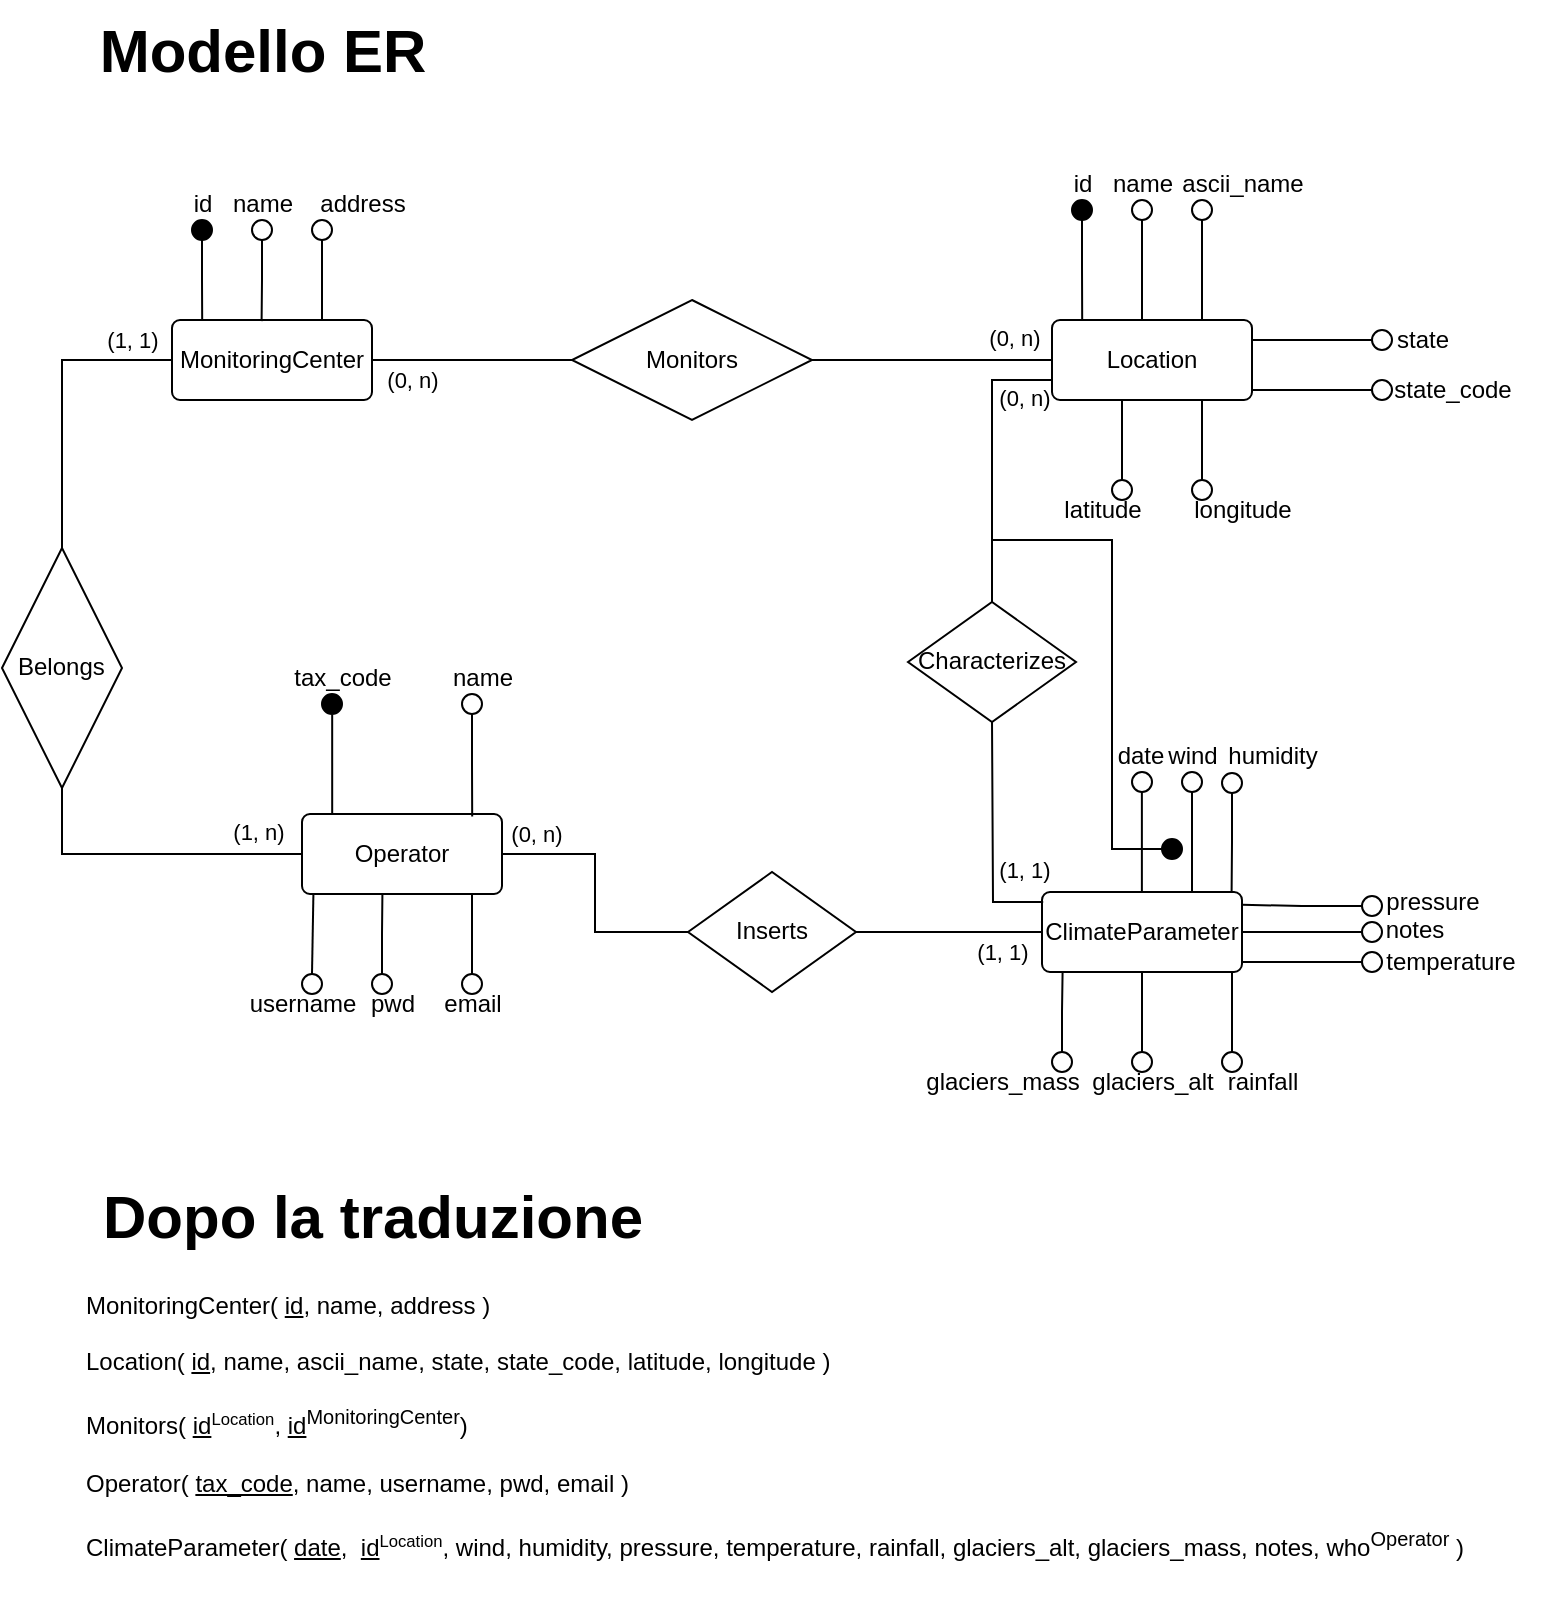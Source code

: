<mxfile version="24.5.3" type="device">
  <diagram name="Page-1" id="M2ygDt6AlS9Z4o8hw8gd">
    <mxGraphModel dx="1195" dy="1832" grid="0" gridSize="10" guides="1" tooltips="1" connect="1" arrows="1" fold="1" page="1" pageScale="1" pageWidth="850" pageHeight="1100" math="0" shadow="0">
      <root>
        <mxCell id="0" />
        <mxCell id="1" parent="0" />
        <mxCell id="RUyaik-9SG_c_EtYYQ1B-3" value="MonitoringCenter" style="rounded=1;arcSize=10;whiteSpace=wrap;html=1;align=center;" vertex="1" parent="1">
          <mxGeometry x="100" y="110" width="100" height="40" as="geometry" />
        </mxCell>
        <mxCell id="RUyaik-9SG_c_EtYYQ1B-5" value="Monitors" style="shape=rhombus;perimeter=rhombusPerimeter;whiteSpace=wrap;html=1;align=center;" vertex="1" parent="1">
          <mxGeometry x="300" y="100" width="120" height="60" as="geometry" />
        </mxCell>
        <mxCell id="RUyaik-9SG_c_EtYYQ1B-7" style="edgeStyle=orthogonalEdgeStyle;rounded=0;orthogonalLoop=1;jettySize=auto;html=1;entryX=1;entryY=0.5;entryDx=0;entryDy=0;endArrow=none;endFill=0;" edge="1" parent="1" source="RUyaik-9SG_c_EtYYQ1B-6" target="RUyaik-9SG_c_EtYYQ1B-5">
          <mxGeometry relative="1" as="geometry" />
        </mxCell>
        <mxCell id="RUyaik-9SG_c_EtYYQ1B-188" style="edgeStyle=orthogonalEdgeStyle;rounded=0;orthogonalLoop=1;jettySize=auto;html=1;exitX=0;exitY=0.75;exitDx=0;exitDy=0;entryX=1;entryY=0.5;entryDx=0;entryDy=0;endArrow=none;endFill=0;" edge="1" parent="1" source="RUyaik-9SG_c_EtYYQ1B-6" target="RUyaik-9SG_c_EtYYQ1B-187">
          <mxGeometry relative="1" as="geometry">
            <Array as="points">
              <mxPoint x="510" y="140" />
            </Array>
          </mxGeometry>
        </mxCell>
        <mxCell id="RUyaik-9SG_c_EtYYQ1B-6" value="Location" style="rounded=1;arcSize=10;whiteSpace=wrap;html=1;align=center;" vertex="1" parent="1">
          <mxGeometry x="540" y="110" width="100" height="40" as="geometry" />
        </mxCell>
        <mxCell id="RUyaik-9SG_c_EtYYQ1B-8" style="edgeStyle=orthogonalEdgeStyle;rounded=0;orthogonalLoop=1;jettySize=auto;html=1;endArrow=none;endFill=0;" edge="1" parent="1" source="RUyaik-9SG_c_EtYYQ1B-3">
          <mxGeometry relative="1" as="geometry">
            <mxPoint x="300" y="130" as="targetPoint" />
          </mxGeometry>
        </mxCell>
        <mxCell id="RUyaik-9SG_c_EtYYQ1B-9" value="(0, n)" style="edgeLabel;html=1;align=center;verticalAlign=middle;resizable=0;points=[];" vertex="1" connectable="0" parent="RUyaik-9SG_c_EtYYQ1B-8">
          <mxGeometry x="-0.52" y="-3" relative="1" as="geometry">
            <mxPoint x="-4" y="7" as="offset" />
          </mxGeometry>
        </mxCell>
        <mxCell id="RUyaik-9SG_c_EtYYQ1B-10" value="(0, n)" style="edgeLabel;html=1;align=center;verticalAlign=middle;resizable=0;points=[];" vertex="1" connectable="0" parent="1">
          <mxGeometry x="514.998" y="140" as="geometry">
            <mxPoint x="6" y="-21" as="offset" />
          </mxGeometry>
        </mxCell>
        <mxCell id="RUyaik-9SG_c_EtYYQ1B-11" value="" style="ellipse;whiteSpace=wrap;html=1;aspect=fixed;fillColor=#000000;" vertex="1" parent="1">
          <mxGeometry x="110" y="60" width="10" height="10" as="geometry" />
        </mxCell>
        <mxCell id="RUyaik-9SG_c_EtYYQ1B-12" style="edgeStyle=orthogonalEdgeStyle;rounded=0;orthogonalLoop=1;jettySize=auto;html=1;exitX=0.5;exitY=1;exitDx=0;exitDy=0;entryX=0.151;entryY=0.014;entryDx=0;entryDy=0;entryPerimeter=0;endArrow=none;endFill=0;" edge="1" parent="1" source="RUyaik-9SG_c_EtYYQ1B-11" target="RUyaik-9SG_c_EtYYQ1B-3">
          <mxGeometry relative="1" as="geometry" />
        </mxCell>
        <mxCell id="RUyaik-9SG_c_EtYYQ1B-15" value="id" style="text;html=1;align=center;verticalAlign=middle;resizable=0;points=[];autosize=1;strokeColor=none;fillColor=none;" vertex="1" parent="1">
          <mxGeometry x="100" y="37" width="30" height="30" as="geometry" />
        </mxCell>
        <mxCell id="RUyaik-9SG_c_EtYYQ1B-17" value="" style="ellipse;whiteSpace=wrap;html=1;aspect=fixed;fillColor=#FFFFFF;strokeColor=default;" vertex="1" parent="1">
          <mxGeometry x="140" y="60" width="10" height="10" as="geometry" />
        </mxCell>
        <mxCell id="RUyaik-9SG_c_EtYYQ1B-18" style="edgeStyle=orthogonalEdgeStyle;rounded=0;orthogonalLoop=1;jettySize=auto;html=1;exitX=0.5;exitY=1;exitDx=0;exitDy=0;entryX=0.448;entryY=0.014;entryDx=0;entryDy=0;entryPerimeter=0;endArrow=none;endFill=0;" edge="1" parent="1" source="RUyaik-9SG_c_EtYYQ1B-17" target="RUyaik-9SG_c_EtYYQ1B-3">
          <mxGeometry relative="1" as="geometry" />
        </mxCell>
        <mxCell id="RUyaik-9SG_c_EtYYQ1B-19" value="name" style="text;html=1;align=center;verticalAlign=middle;resizable=0;points=[];autosize=1;strokeColor=none;fillColor=none;" vertex="1" parent="1">
          <mxGeometry x="120" y="37" width="50" height="30" as="geometry" />
        </mxCell>
        <mxCell id="RUyaik-9SG_c_EtYYQ1B-22" style="edgeStyle=orthogonalEdgeStyle;rounded=0;orthogonalLoop=1;jettySize=auto;html=1;exitX=0.5;exitY=1;exitDx=0;exitDy=0;entryX=0.75;entryY=0;entryDx=0;entryDy=0;endArrow=none;endFill=0;" edge="1" parent="1" source="RUyaik-9SG_c_EtYYQ1B-21" target="RUyaik-9SG_c_EtYYQ1B-3">
          <mxGeometry relative="1" as="geometry" />
        </mxCell>
        <mxCell id="RUyaik-9SG_c_EtYYQ1B-21" value="" style="ellipse;whiteSpace=wrap;html=1;aspect=fixed;fillColor=#FFFFFF;" vertex="1" parent="1">
          <mxGeometry x="170" y="60" width="10" height="10" as="geometry" />
        </mxCell>
        <mxCell id="RUyaik-9SG_c_EtYYQ1B-23" value="address" style="text;html=1;align=center;verticalAlign=middle;resizable=0;points=[];autosize=1;strokeColor=none;fillColor=none;" vertex="1" parent="1">
          <mxGeometry x="160" y="37" width="70" height="30" as="geometry" />
        </mxCell>
        <mxCell id="RUyaik-9SG_c_EtYYQ1B-24" value="" style="ellipse;whiteSpace=wrap;html=1;aspect=fixed;fillColor=#000000;" vertex="1" parent="1">
          <mxGeometry x="550" y="50" width="10" height="10" as="geometry" />
        </mxCell>
        <mxCell id="RUyaik-9SG_c_EtYYQ1B-25" value="id" style="text;html=1;align=center;verticalAlign=middle;resizable=0;points=[];autosize=1;strokeColor=none;fillColor=none;" vertex="1" parent="1">
          <mxGeometry x="540" y="27" width="30" height="30" as="geometry" />
        </mxCell>
        <mxCell id="RUyaik-9SG_c_EtYYQ1B-26" value="" style="ellipse;whiteSpace=wrap;html=1;aspect=fixed;fillColor=#FFFFFF;strokeColor=default;" vertex="1" parent="1">
          <mxGeometry x="580" y="50" width="10" height="10" as="geometry" />
        </mxCell>
        <mxCell id="RUyaik-9SG_c_EtYYQ1B-27" value="name" style="text;html=1;align=center;verticalAlign=middle;resizable=0;points=[];autosize=1;strokeColor=none;fillColor=none;" vertex="1" parent="1">
          <mxGeometry x="560" y="27" width="50" height="30" as="geometry" />
        </mxCell>
        <mxCell id="RUyaik-9SG_c_EtYYQ1B-32" style="edgeStyle=orthogonalEdgeStyle;rounded=0;orthogonalLoop=1;jettySize=auto;html=1;exitX=0.5;exitY=1;exitDx=0;exitDy=0;entryX=0.75;entryY=0;entryDx=0;entryDy=0;endArrow=none;endFill=0;" edge="1" parent="1" source="RUyaik-9SG_c_EtYYQ1B-28" target="RUyaik-9SG_c_EtYYQ1B-6">
          <mxGeometry relative="1" as="geometry" />
        </mxCell>
        <mxCell id="RUyaik-9SG_c_EtYYQ1B-28" value="" style="ellipse;whiteSpace=wrap;html=1;aspect=fixed;fillColor=#FFFFFF;" vertex="1" parent="1">
          <mxGeometry x="610" y="50" width="10" height="10" as="geometry" />
        </mxCell>
        <mxCell id="RUyaik-9SG_c_EtYYQ1B-29" value="ascii_name" style="text;html=1;align=center;verticalAlign=middle;resizable=0;points=[];autosize=1;strokeColor=none;fillColor=none;" vertex="1" parent="1">
          <mxGeometry x="595" y="27" width="80" height="30" as="geometry" />
        </mxCell>
        <mxCell id="RUyaik-9SG_c_EtYYQ1B-30" style="edgeStyle=orthogonalEdgeStyle;rounded=0;orthogonalLoop=1;jettySize=auto;html=1;entryX=0.151;entryY=0;entryDx=0;entryDy=0;entryPerimeter=0;endArrow=none;endFill=0;" edge="1" parent="1" source="RUyaik-9SG_c_EtYYQ1B-25" target="RUyaik-9SG_c_EtYYQ1B-6">
          <mxGeometry relative="1" as="geometry" />
        </mxCell>
        <mxCell id="RUyaik-9SG_c_EtYYQ1B-31" style="edgeStyle=orthogonalEdgeStyle;rounded=0;orthogonalLoop=1;jettySize=auto;html=1;endArrow=none;endFill=0;" edge="1" parent="1">
          <mxGeometry relative="1" as="geometry">
            <mxPoint x="585" y="60" as="sourcePoint" />
            <mxPoint x="585" y="110" as="targetPoint" />
          </mxGeometry>
        </mxCell>
        <mxCell id="RUyaik-9SG_c_EtYYQ1B-36" value="" style="ellipse;whiteSpace=wrap;html=1;aspect=fixed;fillColor=#FFFFFF;strokeColor=default;" vertex="1" parent="1">
          <mxGeometry x="700" y="115" width="10" height="10" as="geometry" />
        </mxCell>
        <mxCell id="RUyaik-9SG_c_EtYYQ1B-37" style="edgeStyle=orthogonalEdgeStyle;rounded=0;orthogonalLoop=1;jettySize=auto;html=1;endArrow=none;endFill=0;exitX=0;exitY=0.5;exitDx=0;exitDy=0;entryX=1;entryY=0.5;entryDx=0;entryDy=0;" edge="1" parent="1" source="RUyaik-9SG_c_EtYYQ1B-36">
          <mxGeometry relative="1" as="geometry">
            <mxPoint x="705" y="70" as="sourcePoint" />
            <mxPoint x="640" y="120" as="targetPoint" />
          </mxGeometry>
        </mxCell>
        <mxCell id="RUyaik-9SG_c_EtYYQ1B-39" value="state" style="text;html=1;align=center;verticalAlign=middle;resizable=0;points=[];autosize=1;strokeColor=none;fillColor=none;" vertex="1" parent="1">
          <mxGeometry x="700" y="105" width="50" height="30" as="geometry" />
        </mxCell>
        <mxCell id="RUyaik-9SG_c_EtYYQ1B-40" value="" style="ellipse;whiteSpace=wrap;html=1;aspect=fixed;fillColor=#FFFFFF;strokeColor=default;" vertex="1" parent="1">
          <mxGeometry x="700" y="140" width="10" height="10" as="geometry" />
        </mxCell>
        <mxCell id="RUyaik-9SG_c_EtYYQ1B-41" style="edgeStyle=orthogonalEdgeStyle;rounded=0;orthogonalLoop=1;jettySize=auto;html=1;endArrow=none;endFill=0;exitX=0;exitY=0.5;exitDx=0;exitDy=0;" edge="1" parent="1" source="RUyaik-9SG_c_EtYYQ1B-40">
          <mxGeometry relative="1" as="geometry">
            <mxPoint x="705" y="95" as="sourcePoint" />
            <mxPoint x="640" y="145" as="targetPoint" />
          </mxGeometry>
        </mxCell>
        <mxCell id="RUyaik-9SG_c_EtYYQ1B-44" value="state_code" style="text;html=1;align=center;verticalAlign=middle;resizable=0;points=[];autosize=1;strokeColor=none;fillColor=none;" vertex="1" parent="1">
          <mxGeometry x="700" y="130" width="80" height="30" as="geometry" />
        </mxCell>
        <mxCell id="RUyaik-9SG_c_EtYYQ1B-46" value="" style="ellipse;whiteSpace=wrap;html=1;aspect=fixed;fillColor=#FFFFFF;strokeColor=default;" vertex="1" parent="1">
          <mxGeometry x="570" y="190" width="10" height="10" as="geometry" />
        </mxCell>
        <mxCell id="RUyaik-9SG_c_EtYYQ1B-47" style="edgeStyle=orthogonalEdgeStyle;rounded=0;orthogonalLoop=1;jettySize=auto;html=1;entryX=0.35;entryY=1;entryDx=0;entryDy=0;entryPerimeter=0;endArrow=none;endFill=0;" edge="1" parent="1" source="RUyaik-9SG_c_EtYYQ1B-46" target="RUyaik-9SG_c_EtYYQ1B-6">
          <mxGeometry relative="1" as="geometry" />
        </mxCell>
        <mxCell id="RUyaik-9SG_c_EtYYQ1B-49" style="edgeStyle=orthogonalEdgeStyle;rounded=0;orthogonalLoop=1;jettySize=auto;html=1;entryX=0.75;entryY=1;entryDx=0;entryDy=0;endArrow=none;endFill=0;" edge="1" parent="1" source="RUyaik-9SG_c_EtYYQ1B-48" target="RUyaik-9SG_c_EtYYQ1B-6">
          <mxGeometry relative="1" as="geometry" />
        </mxCell>
        <mxCell id="RUyaik-9SG_c_EtYYQ1B-48" value="" style="ellipse;whiteSpace=wrap;html=1;aspect=fixed;fillColor=#FFFFFF;strokeColor=default;" vertex="1" parent="1">
          <mxGeometry x="610" y="190" width="10" height="10" as="geometry" />
        </mxCell>
        <mxCell id="RUyaik-9SG_c_EtYYQ1B-50" value="latitude" style="text;html=1;align=center;verticalAlign=middle;resizable=0;points=[];autosize=1;strokeColor=none;fillColor=none;" vertex="1" parent="1">
          <mxGeometry x="535" y="190" width="60" height="30" as="geometry" />
        </mxCell>
        <mxCell id="RUyaik-9SG_c_EtYYQ1B-51" value="longitude" style="text;html=1;align=center;verticalAlign=middle;resizable=0;points=[];autosize=1;strokeColor=none;fillColor=none;" vertex="1" parent="1">
          <mxGeometry x="600" y="190" width="70" height="30" as="geometry" />
        </mxCell>
        <mxCell id="RUyaik-9SG_c_EtYYQ1B-140" style="edgeStyle=orthogonalEdgeStyle;rounded=0;orthogonalLoop=1;jettySize=auto;html=1;exitX=0;exitY=0.5;exitDx=0;exitDy=0;entryX=0;entryY=0.5;entryDx=0;entryDy=0;endArrow=none;endFill=0;" edge="1" parent="1" source="RUyaik-9SG_c_EtYYQ1B-115" target="RUyaik-9SG_c_EtYYQ1B-139">
          <mxGeometry relative="1" as="geometry" />
        </mxCell>
        <mxCell id="RUyaik-9SG_c_EtYYQ1B-202" value="(1, n)" style="edgeLabel;html=1;align=center;verticalAlign=middle;resizable=0;points=[];" vertex="1" connectable="0" parent="RUyaik-9SG_c_EtYYQ1B-140">
          <mxGeometry x="-0.684" y="-2" relative="1" as="geometry">
            <mxPoint x="4" y="-9" as="offset" />
          </mxGeometry>
        </mxCell>
        <mxCell id="RUyaik-9SG_c_EtYYQ1B-115" value="Operator" style="rounded=1;arcSize=10;whiteSpace=wrap;html=1;align=center;" vertex="1" parent="1">
          <mxGeometry x="165" y="357" width="100" height="40" as="geometry" />
        </mxCell>
        <mxCell id="RUyaik-9SG_c_EtYYQ1B-117" value="" style="ellipse;whiteSpace=wrap;html=1;aspect=fixed;fillColor=#000000;" vertex="1" parent="1">
          <mxGeometry x="175" y="297" width="10" height="10" as="geometry" />
        </mxCell>
        <mxCell id="RUyaik-9SG_c_EtYYQ1B-119" value="" style="ellipse;whiteSpace=wrap;html=1;aspect=fixed;fillColor=#FFFFFF;strokeColor=default;" vertex="1" parent="1">
          <mxGeometry x="245" y="297" width="10" height="10" as="geometry" />
        </mxCell>
        <mxCell id="RUyaik-9SG_c_EtYYQ1B-120" value="name" style="text;html=1;align=center;verticalAlign=middle;resizable=0;points=[];autosize=1;strokeColor=none;fillColor=none;" vertex="1" parent="1">
          <mxGeometry x="230" y="274" width="50" height="30" as="geometry" />
        </mxCell>
        <mxCell id="RUyaik-9SG_c_EtYYQ1B-123" value="tax_code" style="text;html=1;align=center;verticalAlign=middle;resizable=0;points=[];autosize=1;strokeColor=none;fillColor=none;" vertex="1" parent="1">
          <mxGeometry x="150" y="274" width="70" height="30" as="geometry" />
        </mxCell>
        <mxCell id="RUyaik-9SG_c_EtYYQ1B-124" style="edgeStyle=orthogonalEdgeStyle;rounded=0;orthogonalLoop=1;jettySize=auto;html=1;entryX=0.151;entryY=0;entryDx=0;entryDy=0;entryPerimeter=0;endArrow=none;endFill=0;exitX=0.509;exitY=1.037;exitDx=0;exitDy=0;exitPerimeter=0;" edge="1" parent="1" source="RUyaik-9SG_c_EtYYQ1B-117" target="RUyaik-9SG_c_EtYYQ1B-115">
          <mxGeometry relative="1" as="geometry">
            <mxPoint x="180" y="314" as="sourcePoint" />
          </mxGeometry>
        </mxCell>
        <mxCell id="RUyaik-9SG_c_EtYYQ1B-125" style="edgeStyle=orthogonalEdgeStyle;rounded=0;orthogonalLoop=1;jettySize=auto;html=1;endArrow=none;endFill=0;exitX=0.5;exitY=1;exitDx=0;exitDy=0;entryX=0.851;entryY=0.031;entryDx=0;entryDy=0;entryPerimeter=0;" edge="1" parent="1" source="RUyaik-9SG_c_EtYYQ1B-119" target="RUyaik-9SG_c_EtYYQ1B-115">
          <mxGeometry relative="1" as="geometry">
            <mxPoint x="210" y="307" as="sourcePoint" />
            <mxPoint x="210" y="357" as="targetPoint" />
            <Array as="points" />
          </mxGeometry>
        </mxCell>
        <mxCell id="RUyaik-9SG_c_EtYYQ1B-126" value="" style="ellipse;whiteSpace=wrap;html=1;aspect=fixed;fillColor=#FFFFFF;strokeColor=default;" vertex="1" parent="1">
          <mxGeometry x="245" y="437" width="10" height="10" as="geometry" />
        </mxCell>
        <mxCell id="RUyaik-9SG_c_EtYYQ1B-127" style="edgeStyle=orthogonalEdgeStyle;rounded=0;orthogonalLoop=1;jettySize=auto;html=1;endArrow=none;endFill=0;exitX=0.5;exitY=0;exitDx=0;exitDy=0;entryX=0.85;entryY=0.999;entryDx=0;entryDy=0;entryPerimeter=0;" edge="1" parent="1" source="RUyaik-9SG_c_EtYYQ1B-126" target="RUyaik-9SG_c_EtYYQ1B-115">
          <mxGeometry relative="1" as="geometry">
            <mxPoint x="330" y="317" as="sourcePoint" />
            <mxPoint x="265" y="367" as="targetPoint" />
          </mxGeometry>
        </mxCell>
        <mxCell id="RUyaik-9SG_c_EtYYQ1B-128" value="email" style="text;html=1;align=center;verticalAlign=middle;resizable=0;points=[];autosize=1;strokeColor=none;fillColor=none;" vertex="1" parent="1">
          <mxGeometry x="225" y="437" width="50" height="30" as="geometry" />
        </mxCell>
        <mxCell id="RUyaik-9SG_c_EtYYQ1B-129" value="" style="ellipse;whiteSpace=wrap;html=1;aspect=fixed;fillColor=#FFFFFF;strokeColor=default;" vertex="1" parent="1">
          <mxGeometry x="165" y="437" width="10" height="10" as="geometry" />
        </mxCell>
        <mxCell id="RUyaik-9SG_c_EtYYQ1B-130" style="edgeStyle=orthogonalEdgeStyle;rounded=0;orthogonalLoop=1;jettySize=auto;html=1;endArrow=none;endFill=0;exitX=0.5;exitY=0;exitDx=0;exitDy=0;entryX=0.057;entryY=1.004;entryDx=0;entryDy=0;entryPerimeter=0;" edge="1" parent="1" source="RUyaik-9SG_c_EtYYQ1B-129" target="RUyaik-9SG_c_EtYYQ1B-115">
          <mxGeometry relative="1" as="geometry">
            <mxPoint x="190" y="440" as="sourcePoint" />
            <mxPoint x="265" y="392" as="targetPoint" />
            <Array as="points">
              <mxPoint x="170" y="437" />
              <mxPoint x="170" y="397" />
            </Array>
          </mxGeometry>
        </mxCell>
        <mxCell id="RUyaik-9SG_c_EtYYQ1B-131" value="username" style="text;html=1;align=center;verticalAlign=middle;resizable=0;points=[];autosize=1;strokeColor=none;fillColor=none;" vertex="1" parent="1">
          <mxGeometry x="125" y="437" width="80" height="30" as="geometry" />
        </mxCell>
        <mxCell id="RUyaik-9SG_c_EtYYQ1B-134" style="edgeStyle=orthogonalEdgeStyle;rounded=0;orthogonalLoop=1;jettySize=auto;html=1;entryX=0.402;entryY=1.009;entryDx=0;entryDy=0;endArrow=none;endFill=0;entryPerimeter=0;" edge="1" parent="1" source="RUyaik-9SG_c_EtYYQ1B-135" target="RUyaik-9SG_c_EtYYQ1B-115">
          <mxGeometry relative="1" as="geometry" />
        </mxCell>
        <mxCell id="RUyaik-9SG_c_EtYYQ1B-135" value="" style="ellipse;whiteSpace=wrap;html=1;aspect=fixed;fillColor=#FFFFFF;strokeColor=default;" vertex="1" parent="1">
          <mxGeometry x="200" y="437" width="10" height="10" as="geometry" />
        </mxCell>
        <mxCell id="RUyaik-9SG_c_EtYYQ1B-137" value="pwd" style="text;html=1;align=center;verticalAlign=middle;resizable=0;points=[];autosize=1;strokeColor=none;fillColor=none;" vertex="1" parent="1">
          <mxGeometry x="185" y="437" width="50" height="30" as="geometry" />
        </mxCell>
        <mxCell id="RUyaik-9SG_c_EtYYQ1B-141" style="edgeStyle=orthogonalEdgeStyle;rounded=0;orthogonalLoop=1;jettySize=auto;html=1;exitX=1;exitY=0.5;exitDx=0;exitDy=0;entryX=0;entryY=0.5;entryDx=0;entryDy=0;endArrow=none;endFill=0;" edge="1" parent="1" source="RUyaik-9SG_c_EtYYQ1B-139" target="RUyaik-9SG_c_EtYYQ1B-3">
          <mxGeometry relative="1" as="geometry">
            <mxPoint x="90" y="130" as="targetPoint" />
          </mxGeometry>
        </mxCell>
        <mxCell id="RUyaik-9SG_c_EtYYQ1B-203" value="(1, 1)" style="edgeLabel;html=1;align=center;verticalAlign=middle;resizable=0;points=[];" vertex="1" connectable="0" parent="RUyaik-9SG_c_EtYYQ1B-141">
          <mxGeometry x="0.723" relative="1" as="geometry">
            <mxPoint y="-10" as="offset" />
          </mxGeometry>
        </mxCell>
        <mxCell id="RUyaik-9SG_c_EtYYQ1B-139" value="Belongs" style="shape=rhombus;perimeter=rhombusPerimeter;whiteSpace=wrap;html=1;align=center;rotation=-90;textDirection=vertical-rl;" vertex="1" parent="1">
          <mxGeometry x="-15" y="254" width="120" height="60" as="geometry" />
        </mxCell>
        <mxCell id="RUyaik-9SG_c_EtYYQ1B-148" value="&lt;b&gt;&lt;font style=&quot;font-size: 30px;&quot;&gt;Modello ER&lt;/font&gt;&lt;/b&gt;" style="text;html=1;align=center;verticalAlign=middle;resizable=0;points=[];autosize=1;strokeColor=none;fillColor=none;" vertex="1" parent="1">
          <mxGeometry x="50" y="-50" width="190" height="50" as="geometry" />
        </mxCell>
        <mxCell id="RUyaik-9SG_c_EtYYQ1B-150" value="ClimateParameter" style="rounded=1;arcSize=10;whiteSpace=wrap;html=1;align=center;" vertex="1" parent="1">
          <mxGeometry x="535" y="396" width="100" height="40" as="geometry" />
        </mxCell>
        <mxCell id="RUyaik-9SG_c_EtYYQ1B-154" value="" style="ellipse;whiteSpace=wrap;html=1;aspect=fixed;fillColor=#FFFFFF;strokeColor=default;" vertex="1" parent="1">
          <mxGeometry x="580" y="336" width="10" height="10" as="geometry" />
        </mxCell>
        <mxCell id="RUyaik-9SG_c_EtYYQ1B-155" value="date" style="text;html=1;align=center;verticalAlign=middle;resizable=0;points=[];autosize=1;strokeColor=none;fillColor=none;" vertex="1" parent="1">
          <mxGeometry x="559" y="313" width="50" height="30" as="geometry" />
        </mxCell>
        <mxCell id="RUyaik-9SG_c_EtYYQ1B-156" style="edgeStyle=orthogonalEdgeStyle;rounded=0;orthogonalLoop=1;jettySize=auto;html=1;exitX=0.5;exitY=1;exitDx=0;exitDy=0;entryX=0.75;entryY=0;entryDx=0;entryDy=0;endArrow=none;endFill=0;" edge="1" parent="1" source="RUyaik-9SG_c_EtYYQ1B-157" target="RUyaik-9SG_c_EtYYQ1B-150">
          <mxGeometry relative="1" as="geometry" />
        </mxCell>
        <mxCell id="RUyaik-9SG_c_EtYYQ1B-157" value="" style="ellipse;whiteSpace=wrap;html=1;aspect=fixed;fillColor=#FFFFFF;" vertex="1" parent="1">
          <mxGeometry x="605" y="336" width="10" height="10" as="geometry" />
        </mxCell>
        <mxCell id="RUyaik-9SG_c_EtYYQ1B-158" value="wind" style="text;html=1;align=center;verticalAlign=middle;resizable=0;points=[];autosize=1;strokeColor=none;fillColor=none;" vertex="1" parent="1">
          <mxGeometry x="585" y="313" width="50" height="30" as="geometry" />
        </mxCell>
        <mxCell id="RUyaik-9SG_c_EtYYQ1B-160" style="edgeStyle=orthogonalEdgeStyle;rounded=0;orthogonalLoop=1;jettySize=auto;html=1;endArrow=none;endFill=0;" edge="1" parent="1">
          <mxGeometry relative="1" as="geometry">
            <mxPoint x="584.94" y="346" as="sourcePoint" />
            <mxPoint x="584.94" y="396" as="targetPoint" />
          </mxGeometry>
        </mxCell>
        <mxCell id="RUyaik-9SG_c_EtYYQ1B-161" value="" style="ellipse;whiteSpace=wrap;html=1;aspect=fixed;fillColor=#FFFFFF;strokeColor=default;" vertex="1" parent="1">
          <mxGeometry x="695" y="398" width="10" height="10" as="geometry" />
        </mxCell>
        <mxCell id="RUyaik-9SG_c_EtYYQ1B-162" style="edgeStyle=orthogonalEdgeStyle;rounded=0;orthogonalLoop=1;jettySize=auto;html=1;endArrow=none;endFill=0;exitX=0;exitY=0.5;exitDx=0;exitDy=0;entryX=1.001;entryY=0.16;entryDx=0;entryDy=0;entryPerimeter=0;" edge="1" parent="1" source="RUyaik-9SG_c_EtYYQ1B-161" target="RUyaik-9SG_c_EtYYQ1B-150">
          <mxGeometry relative="1" as="geometry">
            <mxPoint x="700" y="356" as="sourcePoint" />
            <mxPoint x="635" y="406" as="targetPoint" />
          </mxGeometry>
        </mxCell>
        <mxCell id="RUyaik-9SG_c_EtYYQ1B-163" value="pressure" style="text;html=1;align=center;verticalAlign=middle;resizable=0;points=[];autosize=1;strokeColor=none;fillColor=none;" vertex="1" parent="1">
          <mxGeometry x="695" y="386" width="70" height="30" as="geometry" />
        </mxCell>
        <mxCell id="RUyaik-9SG_c_EtYYQ1B-164" value="" style="ellipse;whiteSpace=wrap;html=1;aspect=fixed;fillColor=#FFFFFF;strokeColor=default;" vertex="1" parent="1">
          <mxGeometry x="695" y="426" width="10" height="10" as="geometry" />
        </mxCell>
        <mxCell id="RUyaik-9SG_c_EtYYQ1B-165" style="edgeStyle=orthogonalEdgeStyle;rounded=0;orthogonalLoop=1;jettySize=auto;html=1;endArrow=none;endFill=0;exitX=0;exitY=0.5;exitDx=0;exitDy=0;" edge="1" parent="1" source="RUyaik-9SG_c_EtYYQ1B-164">
          <mxGeometry relative="1" as="geometry">
            <mxPoint x="700" y="381" as="sourcePoint" />
            <mxPoint x="635" y="431" as="targetPoint" />
          </mxGeometry>
        </mxCell>
        <mxCell id="RUyaik-9SG_c_EtYYQ1B-166" value="temperature" style="text;html=1;align=center;verticalAlign=middle;resizable=0;points=[];autosize=1;strokeColor=none;fillColor=none;" vertex="1" parent="1">
          <mxGeometry x="694" y="416" width="90" height="30" as="geometry" />
        </mxCell>
        <mxCell id="RUyaik-9SG_c_EtYYQ1B-167" value="" style="ellipse;whiteSpace=wrap;html=1;aspect=fixed;fillColor=#FFFFFF;strokeColor=default;" vertex="1" parent="1">
          <mxGeometry x="580" y="476" width="10" height="10" as="geometry" />
        </mxCell>
        <mxCell id="RUyaik-9SG_c_EtYYQ1B-168" style="edgeStyle=orthogonalEdgeStyle;rounded=0;orthogonalLoop=1;jettySize=auto;html=1;entryX=0.5;entryY=1;entryDx=0;entryDy=0;endArrow=none;endFill=0;" edge="1" parent="1" source="RUyaik-9SG_c_EtYYQ1B-167" target="RUyaik-9SG_c_EtYYQ1B-150">
          <mxGeometry relative="1" as="geometry" />
        </mxCell>
        <mxCell id="RUyaik-9SG_c_EtYYQ1B-169" style="edgeStyle=orthogonalEdgeStyle;rounded=0;orthogonalLoop=1;jettySize=auto;html=1;entryX=0.95;entryY=1.009;entryDx=0;entryDy=0;endArrow=none;endFill=0;entryPerimeter=0;" edge="1" parent="1" source="RUyaik-9SG_c_EtYYQ1B-170" target="RUyaik-9SG_c_EtYYQ1B-150">
          <mxGeometry relative="1" as="geometry" />
        </mxCell>
        <mxCell id="RUyaik-9SG_c_EtYYQ1B-170" value="" style="ellipse;whiteSpace=wrap;html=1;aspect=fixed;fillColor=#FFFFFF;strokeColor=default;" vertex="1" parent="1">
          <mxGeometry x="625" y="476" width="10" height="10" as="geometry" />
        </mxCell>
        <mxCell id="RUyaik-9SG_c_EtYYQ1B-171" value="glaciers_alt" style="text;html=1;align=center;verticalAlign=middle;resizable=0;points=[];autosize=1;strokeColor=none;fillColor=none;" vertex="1" parent="1">
          <mxGeometry x="550" y="476" width="80" height="30" as="geometry" />
        </mxCell>
        <mxCell id="RUyaik-9SG_c_EtYYQ1B-172" value="rainfall" style="text;html=1;align=center;verticalAlign=middle;resizable=0;points=[];autosize=1;strokeColor=none;fillColor=none;" vertex="1" parent="1">
          <mxGeometry x="615" y="476" width="60" height="30" as="geometry" />
        </mxCell>
        <mxCell id="RUyaik-9SG_c_EtYYQ1B-189" style="edgeStyle=orthogonalEdgeStyle;rounded=0;orthogonalLoop=1;jettySize=auto;html=1;exitX=0.006;exitY=0.126;exitDx=0;exitDy=0;endArrow=none;endFill=0;exitPerimeter=0;" edge="1" parent="1" source="RUyaik-9SG_c_EtYYQ1B-150">
          <mxGeometry relative="1" as="geometry">
            <mxPoint x="510" y="310" as="targetPoint" />
          </mxGeometry>
        </mxCell>
        <mxCell id="RUyaik-9SG_c_EtYYQ1B-173" value="" style="ellipse;whiteSpace=wrap;html=1;aspect=fixed;fillColor=#000000;" vertex="1" parent="1">
          <mxGeometry x="595" y="369.5" width="10" height="10" as="geometry" />
        </mxCell>
        <mxCell id="RUyaik-9SG_c_EtYYQ1B-175" value="" style="ellipse;whiteSpace=wrap;html=1;aspect=fixed;fillColor=#FFFFFF;strokeColor=default;" vertex="1" parent="1">
          <mxGeometry x="625" y="336.5" width="10" height="10" as="geometry" />
        </mxCell>
        <mxCell id="RUyaik-9SG_c_EtYYQ1B-176" style="edgeStyle=orthogonalEdgeStyle;rounded=0;orthogonalLoop=1;jettySize=auto;html=1;entryX=0.948;entryY=0.008;entryDx=0;entryDy=0;entryPerimeter=0;endArrow=none;endFill=0;" edge="1" parent="1" source="RUyaik-9SG_c_EtYYQ1B-175" target="RUyaik-9SG_c_EtYYQ1B-150">
          <mxGeometry relative="1" as="geometry" />
        </mxCell>
        <mxCell id="RUyaik-9SG_c_EtYYQ1B-177" value="humidity" style="text;html=1;align=center;verticalAlign=middle;resizable=0;points=[];autosize=1;strokeColor=none;fillColor=none;" vertex="1" parent="1">
          <mxGeometry x="615" y="313" width="70" height="30" as="geometry" />
        </mxCell>
        <mxCell id="RUyaik-9SG_c_EtYYQ1B-180" style="edgeStyle=orthogonalEdgeStyle;rounded=0;orthogonalLoop=1;jettySize=auto;html=1;entryX=0.103;entryY=0.989;entryDx=0;entryDy=0;entryPerimeter=0;endArrow=none;endFill=0;" edge="1" parent="1" source="RUyaik-9SG_c_EtYYQ1B-178" target="RUyaik-9SG_c_EtYYQ1B-150">
          <mxGeometry relative="1" as="geometry">
            <mxPoint x="600.0" y="441.5" as="targetPoint" />
          </mxGeometry>
        </mxCell>
        <mxCell id="RUyaik-9SG_c_EtYYQ1B-178" value="" style="ellipse;whiteSpace=wrap;html=1;aspect=fixed;fillColor=#FFFFFF;strokeColor=default;" vertex="1" parent="1">
          <mxGeometry x="540" y="476" width="10" height="10" as="geometry" />
        </mxCell>
        <mxCell id="RUyaik-9SG_c_EtYYQ1B-196" style="edgeStyle=orthogonalEdgeStyle;rounded=0;orthogonalLoop=1;jettySize=auto;html=1;entryX=1;entryY=0.5;entryDx=0;entryDy=0;endArrow=none;endFill=0;" edge="1" parent="1" source="RUyaik-9SG_c_EtYYQ1B-179" target="RUyaik-9SG_c_EtYYQ1B-150">
          <mxGeometry relative="1" as="geometry" />
        </mxCell>
        <mxCell id="RUyaik-9SG_c_EtYYQ1B-179" value="" style="ellipse;whiteSpace=wrap;html=1;aspect=fixed;fillColor=#FFFFFF;strokeColor=default;" vertex="1" parent="1">
          <mxGeometry x="695" y="411" width="10" height="10" as="geometry" />
        </mxCell>
        <mxCell id="RUyaik-9SG_c_EtYYQ1B-181" value="glaciers_mass" style="text;html=1;align=center;verticalAlign=middle;resizable=0;points=[];autosize=1;strokeColor=none;fillColor=none;" vertex="1" parent="1">
          <mxGeometry x="465" y="476" width="100" height="30" as="geometry" />
        </mxCell>
        <mxCell id="RUyaik-9SG_c_EtYYQ1B-183" value="notes" style="text;html=1;align=center;verticalAlign=middle;resizable=0;points=[];autosize=1;strokeColor=none;fillColor=none;" vertex="1" parent="1">
          <mxGeometry x="696" y="400" width="50" height="30" as="geometry" />
        </mxCell>
        <mxCell id="RUyaik-9SG_c_EtYYQ1B-187" value="Characterizes" style="shape=rhombus;perimeter=rhombusPerimeter;whiteSpace=wrap;html=1;align=center;rotation=-90;textDirection=vertical-rl;" vertex="1" parent="1">
          <mxGeometry x="480" y="239" width="60" height="84" as="geometry" />
        </mxCell>
        <mxCell id="RUyaik-9SG_c_EtYYQ1B-191" value="" style="edgeStyle=elbowEdgeStyle;elbow=horizontal;endArrow=none;html=1;curved=0;rounded=0;endSize=8;startSize=8;entryX=0;entryY=0.5;entryDx=0;entryDy=0;endFill=0;" edge="1" parent="1" target="RUyaik-9SG_c_EtYYQ1B-173">
          <mxGeometry width="50" height="50" relative="1" as="geometry">
            <mxPoint x="510" y="220" as="sourcePoint" />
            <mxPoint x="620" y="240" as="targetPoint" />
            <Array as="points">
              <mxPoint x="570" y="300" />
            </Array>
          </mxGeometry>
        </mxCell>
        <mxCell id="RUyaik-9SG_c_EtYYQ1B-193" value="(0, n)" style="edgeLabel;html=1;align=center;verticalAlign=middle;resizable=0;points=[];" vertex="1" connectable="0" parent="1">
          <mxGeometry x="519.998" y="170" as="geometry">
            <mxPoint x="6" y="-21" as="offset" />
          </mxGeometry>
        </mxCell>
        <mxCell id="RUyaik-9SG_c_EtYYQ1B-194" value="(1, 1)" style="edgeLabel;html=1;align=center;verticalAlign=middle;resizable=0;points=[];" vertex="1" connectable="0" parent="1">
          <mxGeometry x="519.998" y="406" as="geometry">
            <mxPoint x="6" y="-21" as="offset" />
          </mxGeometry>
        </mxCell>
        <mxCell id="RUyaik-9SG_c_EtYYQ1B-199" style="edgeStyle=orthogonalEdgeStyle;rounded=0;orthogonalLoop=1;jettySize=auto;html=1;endArrow=none;endFill=0;" edge="1" parent="1" source="RUyaik-9SG_c_EtYYQ1B-197" target="RUyaik-9SG_c_EtYYQ1B-150">
          <mxGeometry relative="1" as="geometry" />
        </mxCell>
        <mxCell id="RUyaik-9SG_c_EtYYQ1B-206" value="(1, 1)" style="edgeLabel;html=1;align=center;verticalAlign=middle;resizable=0;points=[];" vertex="1" connectable="0" parent="RUyaik-9SG_c_EtYYQ1B-199">
          <mxGeometry x="0.76" y="2" relative="1" as="geometry">
            <mxPoint x="-9" y="12" as="offset" />
          </mxGeometry>
        </mxCell>
        <mxCell id="RUyaik-9SG_c_EtYYQ1B-200" style="edgeStyle=orthogonalEdgeStyle;rounded=0;orthogonalLoop=1;jettySize=auto;html=1;exitX=0.5;exitY=0;exitDx=0;exitDy=0;entryX=1;entryY=0.5;entryDx=0;entryDy=0;endArrow=none;endFill=0;" edge="1" parent="1" source="RUyaik-9SG_c_EtYYQ1B-197" target="RUyaik-9SG_c_EtYYQ1B-115">
          <mxGeometry relative="1" as="geometry" />
        </mxCell>
        <mxCell id="RUyaik-9SG_c_EtYYQ1B-201" value="(0, n)" style="edgeLabel;html=1;align=center;verticalAlign=middle;resizable=0;points=[];" vertex="1" connectable="0" parent="RUyaik-9SG_c_EtYYQ1B-200">
          <mxGeometry x="0.796" relative="1" as="geometry">
            <mxPoint x="3" y="-10" as="offset" />
          </mxGeometry>
        </mxCell>
        <mxCell id="RUyaik-9SG_c_EtYYQ1B-197" value="Inserts" style="shape=rhombus;perimeter=rhombusPerimeter;whiteSpace=wrap;html=1;align=center;rotation=-90;textDirection=vertical-rl;" vertex="1" parent="1">
          <mxGeometry x="370" y="374" width="60" height="84" as="geometry" />
        </mxCell>
        <mxCell id="RUyaik-9SG_c_EtYYQ1B-210" value="&lt;b&gt;&lt;font style=&quot;font-size: 30px;&quot;&gt;Dopo la traduzione&lt;/font&gt;&lt;/b&gt;" style="text;html=1;align=center;verticalAlign=middle;resizable=0;points=[];autosize=1;strokeColor=none;fillColor=none;" vertex="1" parent="1">
          <mxGeometry x="55" y="533" width="290" height="50" as="geometry" />
        </mxCell>
        <mxCell id="RUyaik-9SG_c_EtYYQ1B-211" value="MonitoringCenter( &lt;u&gt;id&lt;/u&gt;, name, address )&lt;div&gt;&lt;br&gt;&lt;div&gt;Location( &lt;u&gt;id&lt;/u&gt;, name, ascii_name, state, state_code, latitude, longitude )&lt;/div&gt;&lt;div&gt;&lt;br&gt;&lt;/div&gt;&lt;div&gt;Monitors( &lt;u&gt;id&lt;/u&gt;&lt;span style=&quot;font-size: 10px;&quot;&gt;&lt;sup&gt;Location&lt;/sup&gt;&lt;/span&gt;, &lt;u&gt;id&lt;/u&gt;&lt;sup&gt;MonitoringCenter&lt;/sup&gt;)&lt;/div&gt;&lt;div&gt;&lt;br&gt;&lt;/div&gt;&lt;div&gt;&lt;span style=&quot;background-color: initial;&quot;&gt;Operator( &lt;/span&gt;&lt;u style=&quot;background-color: initial;&quot;&gt;tax_code&lt;/u&gt;&lt;span style=&quot;background-color: initial;&quot;&gt;, name, username, pwd, email )&lt;/span&gt;&lt;br&gt;&lt;/div&gt;&lt;div&gt;&lt;span style=&quot;background-color: initial;&quot;&gt;&lt;br&gt;&lt;/span&gt;&lt;/div&gt;&lt;div&gt;&lt;div&gt;ClimateParameter(&amp;nbsp;&lt;u&gt;date&lt;/u&gt;,&amp;nbsp;&lt;span style=&quot;background-color: initial;&quot;&gt;&amp;nbsp;&lt;/span&gt;&lt;u style=&quot;background-color: initial;&quot;&gt;id&lt;/u&gt;&lt;span style=&quot;background-color: initial; font-size: 10px;&quot;&gt;&lt;sup&gt;Location&lt;/sup&gt;&lt;/span&gt;&lt;span style=&quot;background-color: initial;&quot;&gt;, wind, humidity, pressure, temperature, rainfall, glaciers_alt, glaciers_mass, notes, who&lt;sup&gt;Operator&lt;/sup&gt;&amp;nbsp;)&lt;/span&gt;&lt;/div&gt;&lt;/div&gt;&lt;div&gt;&lt;span style=&quot;background-color: initial;&quot;&gt;&lt;br&gt;&lt;/span&gt;&lt;/div&gt;&lt;/div&gt;" style="text;html=1;align=left;verticalAlign=middle;resizable=0;points=[];autosize=1;strokeColor=none;fillColor=none;" vertex="1" parent="1">
          <mxGeometry x="55" y="590" width="710" height="160" as="geometry" />
        </mxCell>
      </root>
    </mxGraphModel>
  </diagram>
</mxfile>
